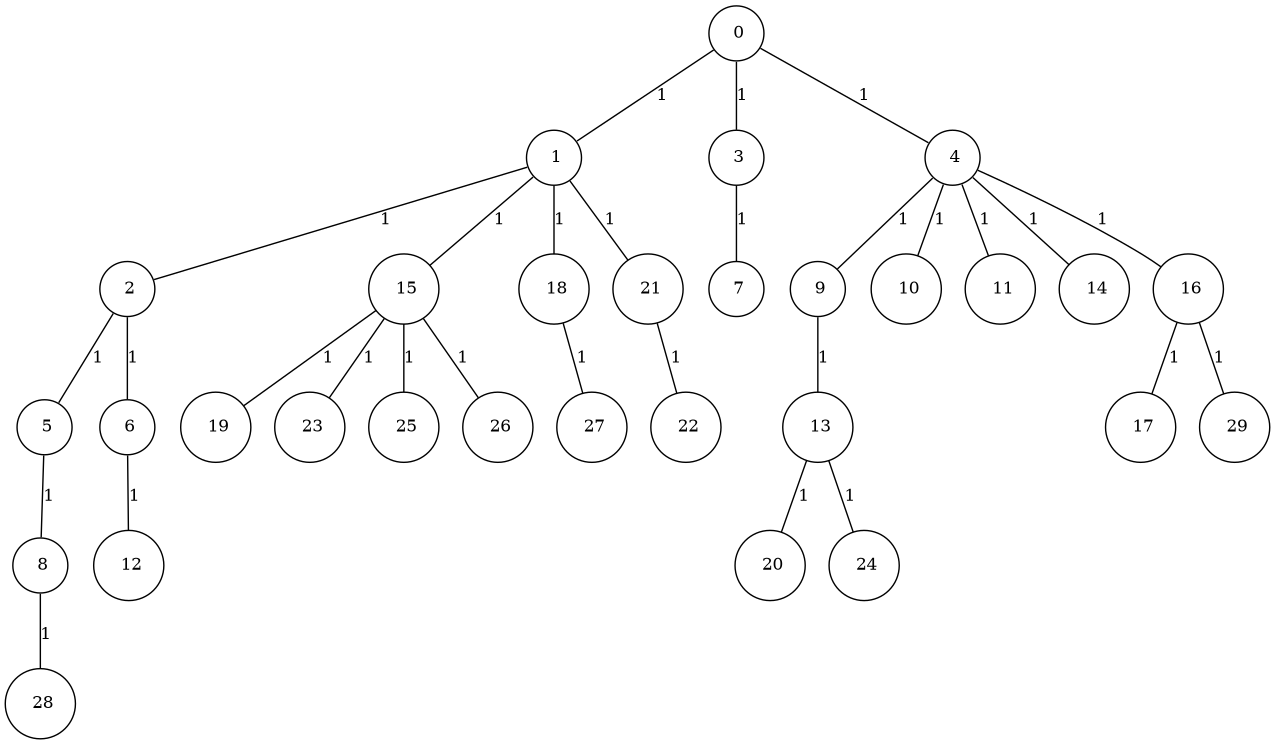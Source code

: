 graph G {
size="8.5,11;"
ratio = "expand;"
fixedsize="true;"
overlap="scale;"
node[shape=circle,width=.12,hight=.12,fontsize=12]
edge[fontsize=12]

0[label=" 0" color=black, pos="0.44507859,0.40014779!"];
1[label=" 1" color=black, pos="1.4633782,0.0094701331!"];
2[label=" 2" color=black, pos="2.9642484,1.0475882!"];
3[label=" 3" color=black, pos="0.42690359,0.067696016!"];
4[label=" 4" color=black, pos="1.6525136,0.62005837!"];
5[label=" 5" color=black, pos="2.1482357,0.50777477!"];
6[label=" 6" color=black, pos="2.6773417,1.0494732!"];
7[label=" 7" color=black, pos="0.84891218,1.1953365!"];
8[label=" 8" color=black, pos="1.0253549,1.0645876!"];
9[label=" 9" color=black, pos="0.99377392,2.1104271!"];
10[label=" 10" color=black, pos="1.253276,0.89331811!"];
11[label=" 11" color=black, pos="2.7487683,1.1260161!"];
12[label=" 12" color=black, pos="0.84089872,0.22416371!"];
13[label=" 13" color=black, pos="0.52870538,1.1887517!"];
14[label=" 14" color=black, pos="0.9658823,0.45011659!"];
15[label=" 15" color=black, pos="1.8951246,1.1087852!"];
16[label=" 16" color=black, pos="1.2409373,1.4092126!"];
17[label=" 17" color=black, pos="1.2474305,1.1927336!"];
18[label=" 18" color=black, pos="2.6776549,1.1808862!"];
19[label=" 19" color=black, pos="1.0470658,1.8277052!"];
20[label=" 20" color=black, pos="0.052976813,2.8770989!"];
21[label=" 21" color=black, pos="1.7838074,0.78772929!"];
22[label=" 22" color=black, pos="0.30407541,2.5644841!"];
23[label=" 23" color=black, pos="0.88329894,0.11967948!"];
24[label=" 24" color=black, pos="2.8466422,2.3589475!"];
25[label=" 25" color=black, pos="1.0485317,0.59477923!"];
26[label=" 26" color=black, pos="0.63773274,2.1526099!"];
27[label=" 27" color=black, pos="2.0825677,1.572763!"];
28[label=" 28" color=black, pos="1.0321839,1.7172267!"];
29[label=" 29" color=black, pos="1.5157125,0.56568094!"];
0--1[label="1"]
0--3[label="1"]
0--4[label="1"]
1--2[label="1"]
1--15[label="1"]
1--18[label="1"]
1--21[label="1"]
2--5[label="1"]
2--6[label="1"]
3--7[label="1"]
4--9[label="1"]
4--10[label="1"]
4--11[label="1"]
4--14[label="1"]
4--16[label="1"]
5--8[label="1"]
6--12[label="1"]
8--28[label="1"]
9--13[label="1"]
13--20[label="1"]
13--24[label="1"]
15--19[label="1"]
15--23[label="1"]
15--25[label="1"]
15--26[label="1"]
16--17[label="1"]
16--29[label="1"]
18--27[label="1"]
21--22[label="1"]

}
